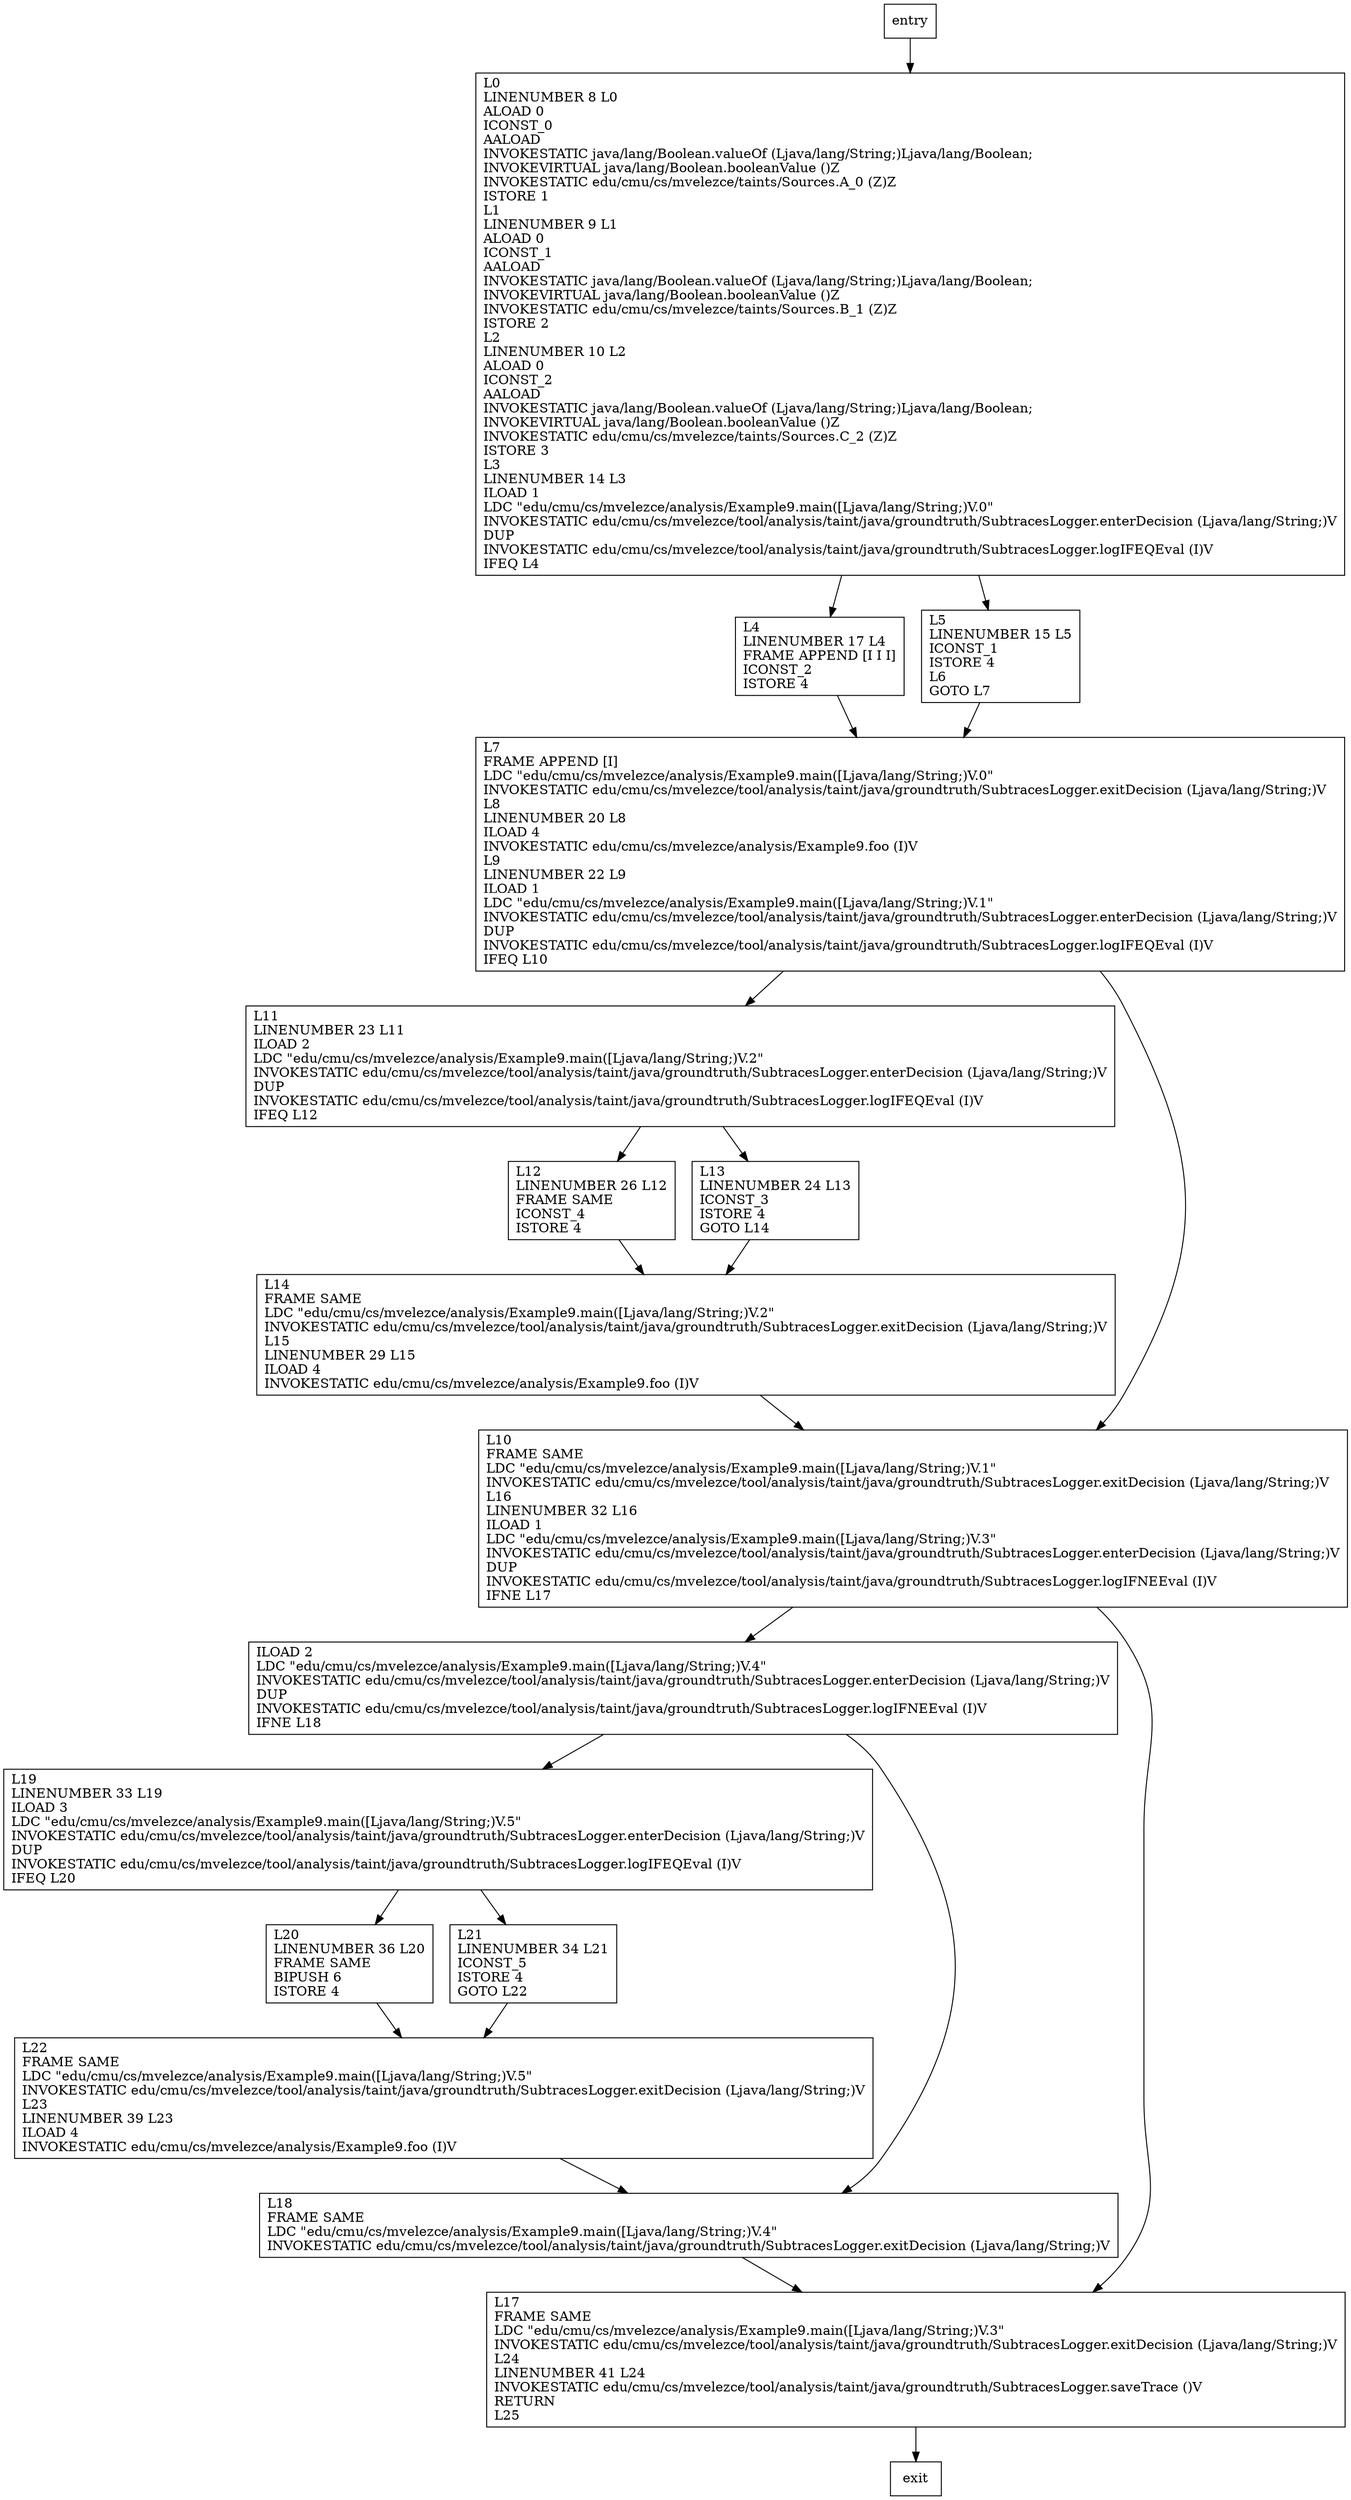 digraph main {
node [shape=record];
994419686 [label="L11\lLINENUMBER 23 L11\lILOAD 2\lLDC \"edu/cmu/cs/mvelezce/analysis/Example9.main([Ljava/lang/String;)V.2\"\lINVOKESTATIC edu/cmu/cs/mvelezce/tool/analysis/taint/java/groundtruth/SubtracesLogger.enterDecision (Ljava/lang/String;)V\lDUP\lINVOKESTATIC edu/cmu/cs/mvelezce/tool/analysis/taint/java/groundtruth/SubtracesLogger.logIFEQEval (I)V\lIFEQ L12\l"];
777295125 [label="L20\lLINENUMBER 36 L20\lFRAME SAME\lBIPUSH 6\lISTORE 4\l"];
674600411 [label="L12\lLINENUMBER 26 L12\lFRAME SAME\lICONST_4\lISTORE 4\l"];
650417367 [label="ILOAD 2\lLDC \"edu/cmu/cs/mvelezce/analysis/Example9.main([Ljava/lang/String;)V.4\"\lINVOKESTATIC edu/cmu/cs/mvelezce/tool/analysis/taint/java/groundtruth/SubtracesLogger.enterDecision (Ljava/lang/String;)V\lDUP\lINVOKESTATIC edu/cmu/cs/mvelezce/tool/analysis/taint/java/groundtruth/SubtracesLogger.logIFNEEval (I)V\lIFNE L18\l"];
1953789681 [label="L13\lLINENUMBER 24 L13\lICONST_3\lISTORE 4\lGOTO L14\l"];
1711756103 [label="L7\lFRAME APPEND [I]\lLDC \"edu/cmu/cs/mvelezce/analysis/Example9.main([Ljava/lang/String;)V.0\"\lINVOKESTATIC edu/cmu/cs/mvelezce/tool/analysis/taint/java/groundtruth/SubtracesLogger.exitDecision (Ljava/lang/String;)V\lL8\lLINENUMBER 20 L8\lILOAD 4\lINVOKESTATIC edu/cmu/cs/mvelezce/analysis/Example9.foo (I)V\lL9\lLINENUMBER 22 L9\lILOAD 1\lLDC \"edu/cmu/cs/mvelezce/analysis/Example9.main([Ljava/lang/String;)V.1\"\lINVOKESTATIC edu/cmu/cs/mvelezce/tool/analysis/taint/java/groundtruth/SubtracesLogger.enterDecision (Ljava/lang/String;)V\lDUP\lINVOKESTATIC edu/cmu/cs/mvelezce/tool/analysis/taint/java/groundtruth/SubtracesLogger.logIFEQEval (I)V\lIFEQ L10\l"];
2032607391 [label="L10\lFRAME SAME\lLDC \"edu/cmu/cs/mvelezce/analysis/Example9.main([Ljava/lang/String;)V.1\"\lINVOKESTATIC edu/cmu/cs/mvelezce/tool/analysis/taint/java/groundtruth/SubtracesLogger.exitDecision (Ljava/lang/String;)V\lL16\lLINENUMBER 32 L16\lILOAD 1\lLDC \"edu/cmu/cs/mvelezce/analysis/Example9.main([Ljava/lang/String;)V.3\"\lINVOKESTATIC edu/cmu/cs/mvelezce/tool/analysis/taint/java/groundtruth/SubtracesLogger.enterDecision (Ljava/lang/String;)V\lDUP\lINVOKESTATIC edu/cmu/cs/mvelezce/tool/analysis/taint/java/groundtruth/SubtracesLogger.logIFNEEval (I)V\lIFNE L17\l"];
1653072658 [label="L0\lLINENUMBER 8 L0\lALOAD 0\lICONST_0\lAALOAD\lINVOKESTATIC java/lang/Boolean.valueOf (Ljava/lang/String;)Ljava/lang/Boolean;\lINVOKEVIRTUAL java/lang/Boolean.booleanValue ()Z\lINVOKESTATIC edu/cmu/cs/mvelezce/taints/Sources.A_0 (Z)Z\lISTORE 1\lL1\lLINENUMBER 9 L1\lALOAD 0\lICONST_1\lAALOAD\lINVOKESTATIC java/lang/Boolean.valueOf (Ljava/lang/String;)Ljava/lang/Boolean;\lINVOKEVIRTUAL java/lang/Boolean.booleanValue ()Z\lINVOKESTATIC edu/cmu/cs/mvelezce/taints/Sources.B_1 (Z)Z\lISTORE 2\lL2\lLINENUMBER 10 L2\lALOAD 0\lICONST_2\lAALOAD\lINVOKESTATIC java/lang/Boolean.valueOf (Ljava/lang/String;)Ljava/lang/Boolean;\lINVOKEVIRTUAL java/lang/Boolean.booleanValue ()Z\lINVOKESTATIC edu/cmu/cs/mvelezce/taints/Sources.C_2 (Z)Z\lISTORE 3\lL3\lLINENUMBER 14 L3\lILOAD 1\lLDC \"edu/cmu/cs/mvelezce/analysis/Example9.main([Ljava/lang/String;)V.0\"\lINVOKESTATIC edu/cmu/cs/mvelezce/tool/analysis/taint/java/groundtruth/SubtracesLogger.enterDecision (Ljava/lang/String;)V\lDUP\lINVOKESTATIC edu/cmu/cs/mvelezce/tool/analysis/taint/java/groundtruth/SubtracesLogger.logIFEQEval (I)V\lIFEQ L4\l"];
1782910133 [label="L4\lLINENUMBER 17 L4\lFRAME APPEND [I I I]\lICONST_2\lISTORE 4\l"];
576407050 [label="L17\lFRAME SAME\lLDC \"edu/cmu/cs/mvelezce/analysis/Example9.main([Ljava/lang/String;)V.3\"\lINVOKESTATIC edu/cmu/cs/mvelezce/tool/analysis/taint/java/groundtruth/SubtracesLogger.exitDecision (Ljava/lang/String;)V\lL24\lLINENUMBER 41 L24\lINVOKESTATIC edu/cmu/cs/mvelezce/tool/analysis/taint/java/groundtruth/SubtracesLogger.saveTrace ()V\lRETURN\lL25\l"];
1455940305 [label="L19\lLINENUMBER 33 L19\lILOAD 3\lLDC \"edu/cmu/cs/mvelezce/analysis/Example9.main([Ljava/lang/String;)V.5\"\lINVOKESTATIC edu/cmu/cs/mvelezce/tool/analysis/taint/java/groundtruth/SubtracesLogger.enterDecision (Ljava/lang/String;)V\lDUP\lINVOKESTATIC edu/cmu/cs/mvelezce/tool/analysis/taint/java/groundtruth/SubtracesLogger.logIFEQEval (I)V\lIFEQ L20\l"];
206287129 [label="L5\lLINENUMBER 15 L5\lICONST_1\lISTORE 4\lL6\lGOTO L7\l"];
1909501184 [label="L18\lFRAME SAME\lLDC \"edu/cmu/cs/mvelezce/analysis/Example9.main([Ljava/lang/String;)V.4\"\lINVOKESTATIC edu/cmu/cs/mvelezce/tool/analysis/taint/java/groundtruth/SubtracesLogger.exitDecision (Ljava/lang/String;)V\l"];
1647882506 [label="L14\lFRAME SAME\lLDC \"edu/cmu/cs/mvelezce/analysis/Example9.main([Ljava/lang/String;)V.2\"\lINVOKESTATIC edu/cmu/cs/mvelezce/tool/analysis/taint/java/groundtruth/SubtracesLogger.exitDecision (Ljava/lang/String;)V\lL15\lLINENUMBER 29 L15\lILOAD 4\lINVOKESTATIC edu/cmu/cs/mvelezce/analysis/Example9.foo (I)V\l"];
741658148 [label="L21\lLINENUMBER 34 L21\lICONST_5\lISTORE 4\lGOTO L22\l"];
1492700687 [label="L22\lFRAME SAME\lLDC \"edu/cmu/cs/mvelezce/analysis/Example9.main([Ljava/lang/String;)V.5\"\lINVOKESTATIC edu/cmu/cs/mvelezce/tool/analysis/taint/java/groundtruth/SubtracesLogger.exitDecision (Ljava/lang/String;)V\lL23\lLINENUMBER 39 L23\lILOAD 4\lINVOKESTATIC edu/cmu/cs/mvelezce/analysis/Example9.foo (I)V\l"];
entry;
exit;
994419686 -> 674600411;
994419686 -> 1953789681;
777295125 -> 1492700687;
674600411 -> 1647882506;
650417367 -> 1455940305;
650417367 -> 1909501184;
1953789681 -> 1647882506;
1711756103 -> 994419686;
1711756103 -> 2032607391;
2032607391 -> 576407050;
2032607391 -> 650417367;
1653072658 -> 1782910133;
1653072658 -> 206287129;
1782910133 -> 1711756103;
entry -> 1653072658;
576407050 -> exit;
1455940305 -> 777295125;
1455940305 -> 741658148;
206287129 -> 1711756103;
1909501184 -> 576407050;
1647882506 -> 2032607391;
741658148 -> 1492700687;
1492700687 -> 1909501184;
}
